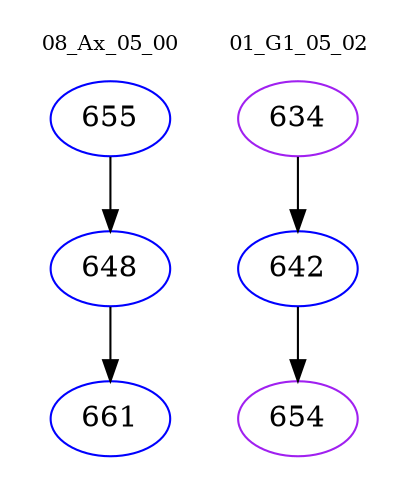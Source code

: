 digraph{
subgraph cluster_0 {
color = white
label = "08_Ax_05_00";
fontsize=10;
T0_655 [label="655", color="blue"]
T0_655 -> T0_648 [color="black"]
T0_648 [label="648", color="blue"]
T0_648 -> T0_661 [color="black"]
T0_661 [label="661", color="blue"]
}
subgraph cluster_1 {
color = white
label = "01_G1_05_02";
fontsize=10;
T1_634 [label="634", color="purple"]
T1_634 -> T1_642 [color="black"]
T1_642 [label="642", color="blue"]
T1_642 -> T1_654 [color="black"]
T1_654 [label="654", color="purple"]
}
}
